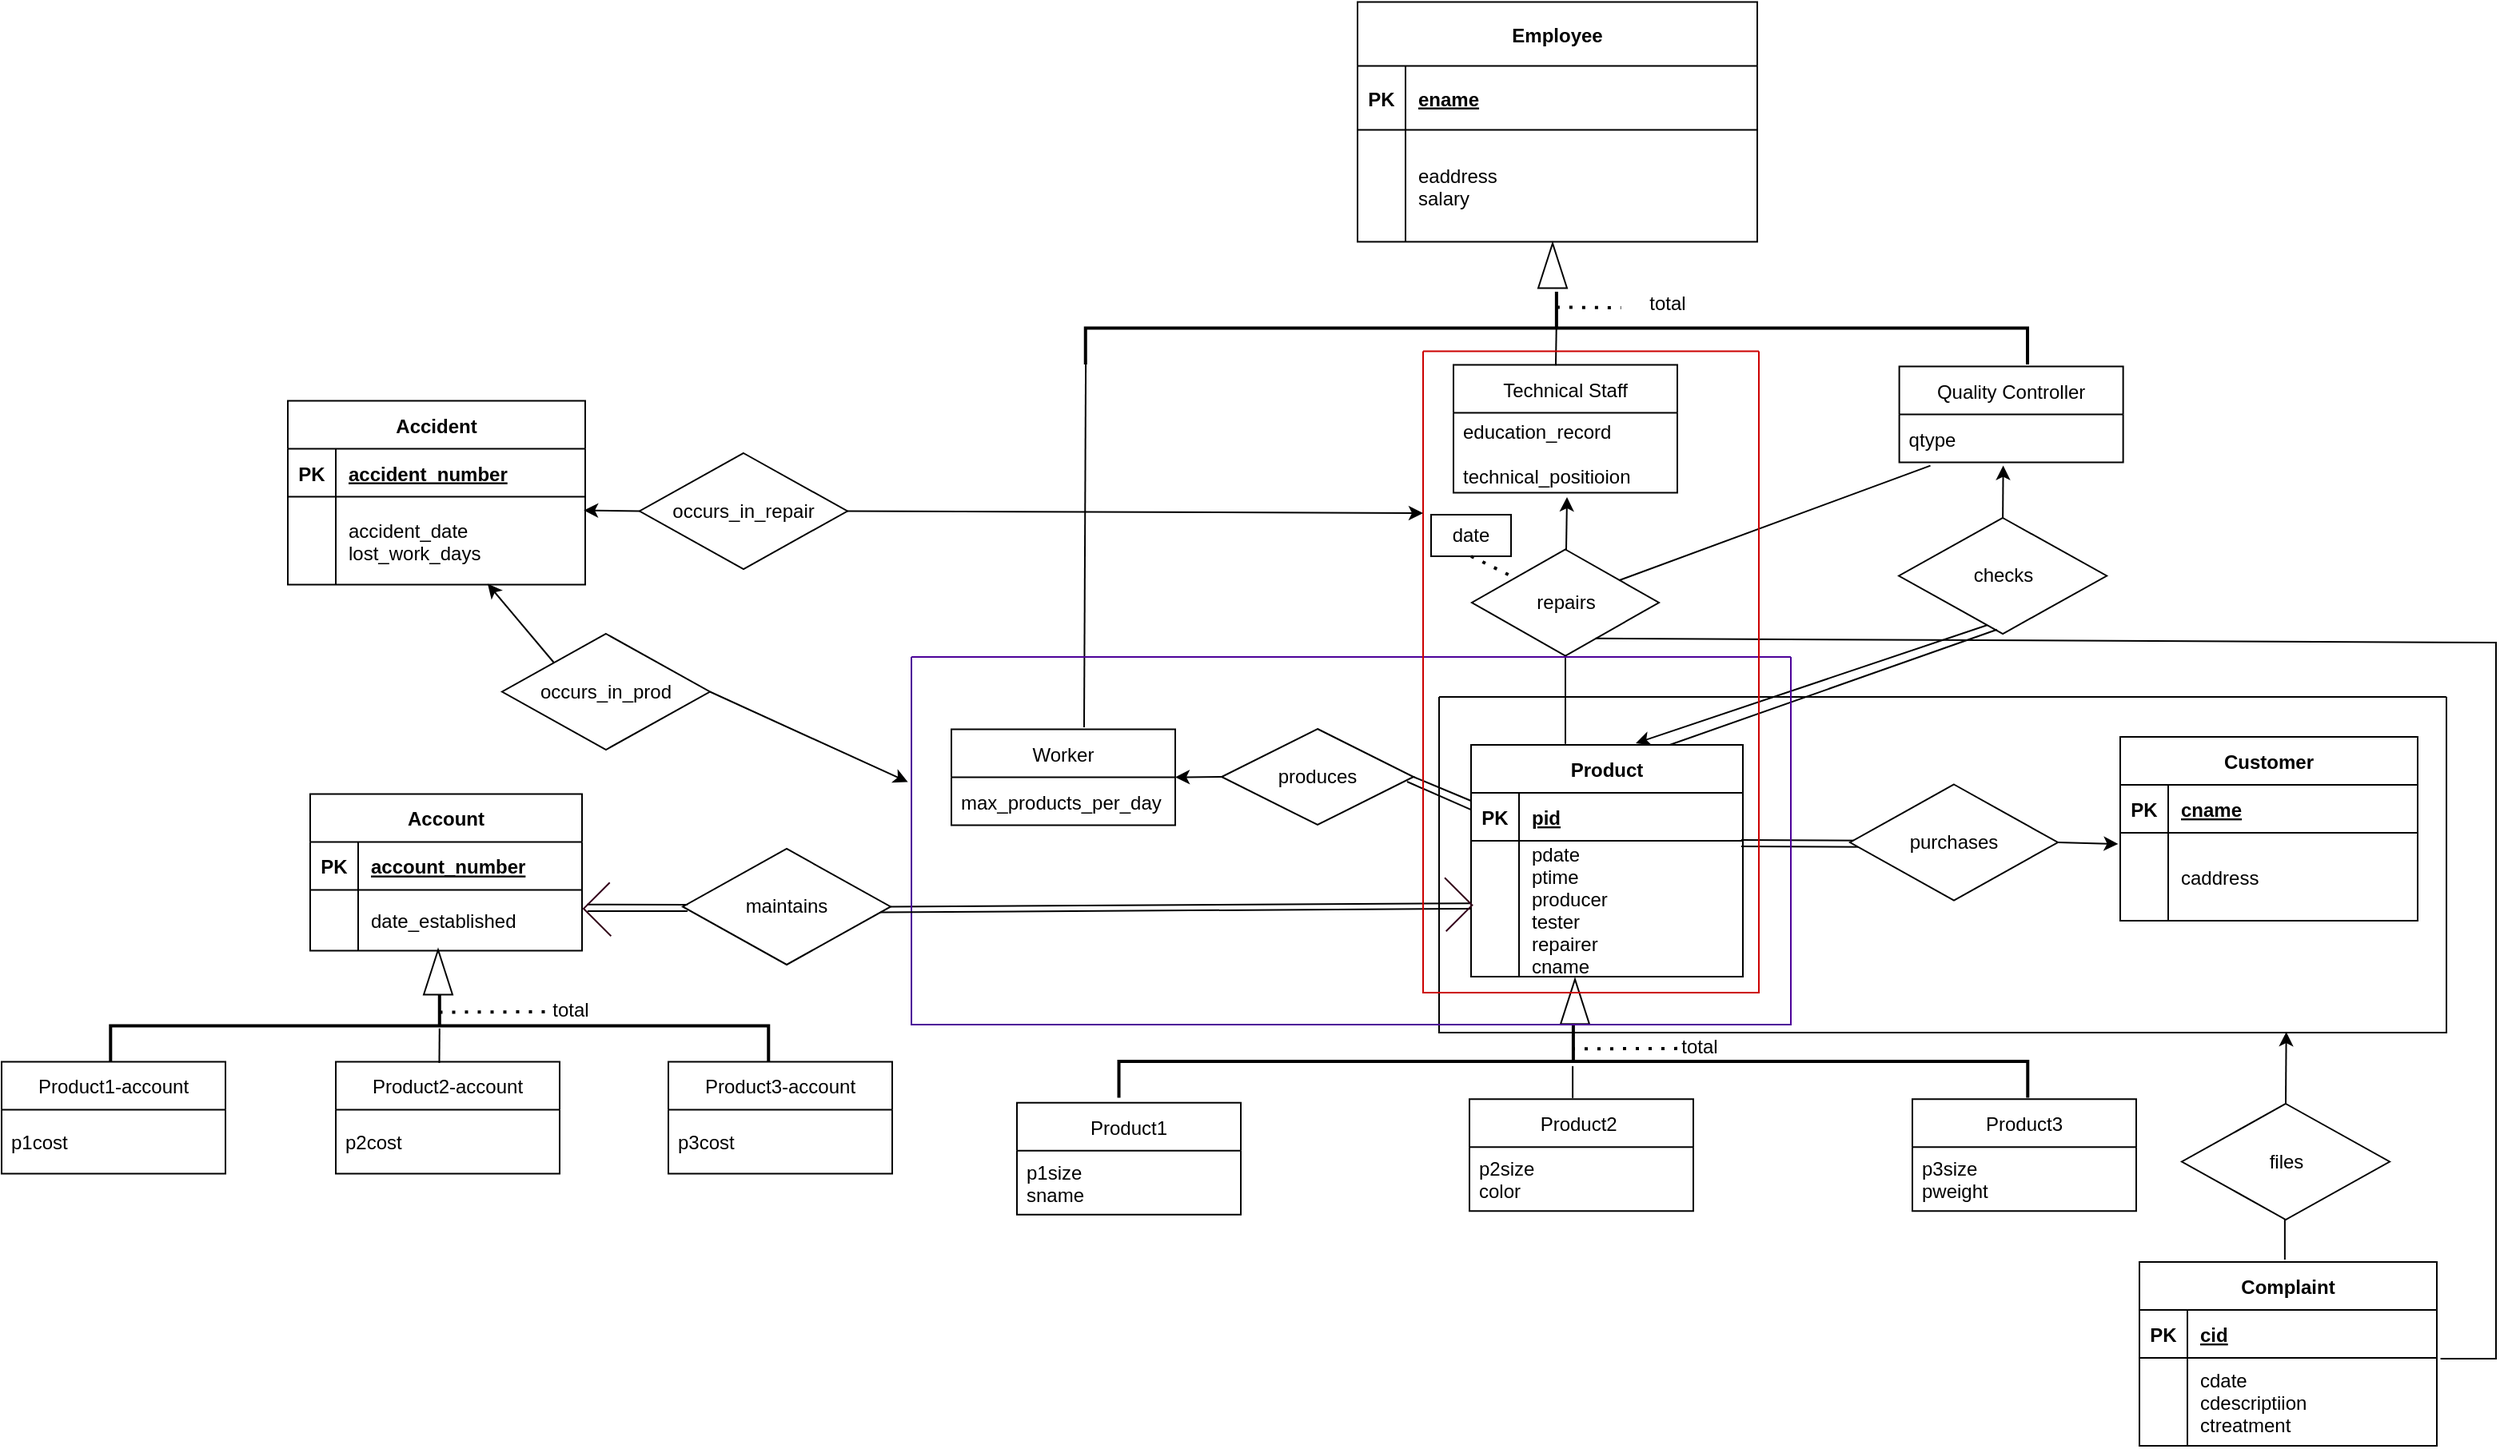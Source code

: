 <mxfile version="20.5.3" type="github">
  <diagram id="C5RBs43oDa-KdzZeNtuy" name="Page-1">
    <mxGraphModel dx="2212" dy="639" grid="1" gridSize="10" guides="1" tooltips="1" connect="1" arrows="1" fold="1" page="1" pageScale="1" pageWidth="827" pageHeight="1169" math="0" shadow="0">
      <root>
        <mxCell id="WIyWlLk6GJQsqaUBKTNV-0" />
        <mxCell id="WIyWlLk6GJQsqaUBKTNV-1" parent="WIyWlLk6GJQsqaUBKTNV-0" />
        <mxCell id="jRd905gV_513u5tSEe47-14" value="Employee" style="shape=table;startSize=40;container=1;collapsible=1;childLayout=tableLayout;fixedRows=1;rowLines=0;fontStyle=1;align=center;resizeLast=1;" parent="WIyWlLk6GJQsqaUBKTNV-1" vertex="1">
          <mxGeometry x="109" y="200.25" width="250" height="150" as="geometry" />
        </mxCell>
        <mxCell id="jRd905gV_513u5tSEe47-15" value="" style="shape=partialRectangle;collapsible=0;dropTarget=0;pointerEvents=0;fillColor=none;points=[[0,0.5],[1,0.5]];portConstraint=eastwest;top=0;left=0;right=0;bottom=1;" parent="jRd905gV_513u5tSEe47-14" vertex="1">
          <mxGeometry y="40" width="250" height="40" as="geometry" />
        </mxCell>
        <mxCell id="jRd905gV_513u5tSEe47-16" value="PK" style="shape=partialRectangle;overflow=hidden;connectable=0;fillColor=none;top=0;left=0;bottom=0;right=0;fontStyle=1;" parent="jRd905gV_513u5tSEe47-15" vertex="1">
          <mxGeometry width="30" height="40" as="geometry">
            <mxRectangle width="30" height="40" as="alternateBounds" />
          </mxGeometry>
        </mxCell>
        <mxCell id="jRd905gV_513u5tSEe47-17" value="ename" style="shape=partialRectangle;overflow=hidden;connectable=0;fillColor=none;top=0;left=0;bottom=0;right=0;align=left;spacingLeft=6;fontStyle=5;" parent="jRd905gV_513u5tSEe47-15" vertex="1">
          <mxGeometry x="30" width="220" height="40" as="geometry">
            <mxRectangle width="220" height="40" as="alternateBounds" />
          </mxGeometry>
        </mxCell>
        <mxCell id="jRd905gV_513u5tSEe47-18" value="" style="shape=partialRectangle;collapsible=0;dropTarget=0;pointerEvents=0;fillColor=none;points=[[0,0.5],[1,0.5]];portConstraint=eastwest;top=0;left=0;right=0;bottom=0;" parent="jRd905gV_513u5tSEe47-14" vertex="1">
          <mxGeometry y="80" width="250" height="70" as="geometry" />
        </mxCell>
        <mxCell id="jRd905gV_513u5tSEe47-19" value="" style="shape=partialRectangle;overflow=hidden;connectable=0;fillColor=none;top=0;left=0;bottom=0;right=0;" parent="jRd905gV_513u5tSEe47-18" vertex="1">
          <mxGeometry width="30" height="70" as="geometry">
            <mxRectangle width="30" height="70" as="alternateBounds" />
          </mxGeometry>
        </mxCell>
        <mxCell id="jRd905gV_513u5tSEe47-20" value="eaddress&#xa;salary" style="shape=partialRectangle;overflow=hidden;connectable=0;fillColor=none;top=0;left=0;bottom=0;right=0;align=left;spacingLeft=6;" parent="jRd905gV_513u5tSEe47-18" vertex="1">
          <mxGeometry x="30" width="220" height="70" as="geometry">
            <mxRectangle width="220" height="70" as="alternateBounds" />
          </mxGeometry>
        </mxCell>
        <mxCell id="jRd905gV_513u5tSEe47-21" value="Worker" style="swimlane;fontStyle=0;childLayout=stackLayout;horizontal=1;startSize=30;horizontalStack=0;resizeParent=1;resizeParentMax=0;resizeLast=0;collapsible=1;marginBottom=0;" parent="WIyWlLk6GJQsqaUBKTNV-1" vertex="1">
          <mxGeometry x="-145" y="655.25" width="140" height="60" as="geometry" />
        </mxCell>
        <mxCell id="jRd905gV_513u5tSEe47-22" value="max_products_per_day" style="text;strokeColor=none;fillColor=none;align=left;verticalAlign=middle;spacingLeft=4;spacingRight=4;overflow=hidden;points=[[0,0.5],[1,0.5]];portConstraint=eastwest;rotatable=0;" parent="jRd905gV_513u5tSEe47-21" vertex="1">
          <mxGeometry y="30" width="140" height="30" as="geometry" />
        </mxCell>
        <mxCell id="jRd905gV_513u5tSEe47-26" value="Quality Controller" style="swimlane;fontStyle=0;childLayout=stackLayout;horizontal=1;startSize=30;horizontalStack=0;resizeParent=1;resizeParentMax=0;resizeLast=0;collapsible=1;marginBottom=0;" parent="WIyWlLk6GJQsqaUBKTNV-1" vertex="1">
          <mxGeometry x="447.81" y="428.25" width="140" height="60" as="geometry" />
        </mxCell>
        <mxCell id="jRd905gV_513u5tSEe47-27" value="qtype" style="text;strokeColor=none;fillColor=none;align=left;verticalAlign=middle;spacingLeft=4;spacingRight=4;overflow=hidden;points=[[0,0.5],[1,0.5]];portConstraint=eastwest;rotatable=0;" parent="jRd905gV_513u5tSEe47-26" vertex="1">
          <mxGeometry y="30" width="140" height="30" as="geometry" />
        </mxCell>
        <mxCell id="jRd905gV_513u5tSEe47-29" value="Technical Staff" style="swimlane;fontStyle=0;childLayout=stackLayout;horizontal=1;startSize=30;horizontalStack=0;resizeParent=1;resizeParentMax=0;resizeLast=0;collapsible=1;marginBottom=0;" parent="WIyWlLk6GJQsqaUBKTNV-1" vertex="1">
          <mxGeometry x="169" y="427.25" width="140" height="80" as="geometry" />
        </mxCell>
        <mxCell id="jRd905gV_513u5tSEe47-30" value="education_record&#xa;    &#xa;technical_positioion" style="text;strokeColor=none;fillColor=none;align=left;verticalAlign=middle;spacingLeft=4;spacingRight=4;overflow=hidden;points=[[0,0.5],[1,0.5]];portConstraint=eastwest;rotatable=0;" parent="jRd905gV_513u5tSEe47-29" vertex="1">
          <mxGeometry y="30" width="140" height="50" as="geometry" />
        </mxCell>
        <mxCell id="jRd905gV_513u5tSEe47-31" value="" style="triangle;whiteSpace=wrap;html=1;rotation=-90;" parent="WIyWlLk6GJQsqaUBKTNV-1" vertex="1">
          <mxGeometry x="217" y="356.25" width="28" height="18" as="geometry" />
        </mxCell>
        <mxCell id="jRd905gV_513u5tSEe47-32" value="" style="strokeWidth=2;html=1;shape=mxgraph.flowchart.annotation_2;align=left;labelPosition=right;pointerEvents=1;rotation=90;" parent="WIyWlLk6GJQsqaUBKTNV-1" vertex="1">
          <mxGeometry x="210.69" y="109.68" width="45.5" height="589.13" as="geometry" />
        </mxCell>
        <mxCell id="jRd905gV_513u5tSEe47-48" value="produces" style="shape=rhombus;perimeter=rhombusPerimeter;whiteSpace=wrap;html=1;align=center;" parent="WIyWlLk6GJQsqaUBKTNV-1" vertex="1">
          <mxGeometry x="24" y="655" width="120" height="60" as="geometry" />
        </mxCell>
        <mxCell id="jRd905gV_513u5tSEe47-49" value="" style="endArrow=none;html=1;rounded=0;exitX=1;exitY=0.5;exitDx=0;exitDy=0;entryX=0;entryY=0.167;entryDx=0;entryDy=0;entryPerimeter=0;" parent="WIyWlLk6GJQsqaUBKTNV-1" source="jRd905gV_513u5tSEe47-48" target="jRd905gV_513u5tSEe47-1" edge="1">
          <mxGeometry relative="1" as="geometry">
            <mxPoint x="-60" y="590" as="sourcePoint" />
            <mxPoint x="180" y="700" as="targetPoint" />
          </mxGeometry>
        </mxCell>
        <mxCell id="jRd905gV_513u5tSEe47-50" value="checks" style="rhombus;whiteSpace=wrap;html=1;" parent="WIyWlLk6GJQsqaUBKTNV-1" vertex="1">
          <mxGeometry x="447.56" y="523" width="130" height="72.5" as="geometry" />
        </mxCell>
        <mxCell id="jRd905gV_513u5tSEe47-52" value="repairs" style="rhombus;whiteSpace=wrap;html=1;" parent="WIyWlLk6GJQsqaUBKTNV-1" vertex="1">
          <mxGeometry x="180.5" y="542.75" width="117" height="66.5" as="geometry" />
        </mxCell>
        <mxCell id="jRd905gV_513u5tSEe47-53" value="" style="endArrow=none;html=1;rounded=0;entryX=0.396;entryY=0.5;entryDx=0;entryDy=0;entryPerimeter=0;exitX=0.457;exitY=0.005;exitDx=0;exitDy=0;exitPerimeter=0;" parent="WIyWlLk6GJQsqaUBKTNV-1" source="jRd905gV_513u5tSEe47-29" target="jRd905gV_513u5tSEe47-32" edge="1">
          <mxGeometry width="50" height="50" relative="1" as="geometry">
            <mxPoint x="232" y="427.25" as="sourcePoint" />
            <mxPoint x="232" y="407.25" as="targetPoint" />
            <Array as="points" />
          </mxGeometry>
        </mxCell>
        <mxCell id="jRd905gV_513u5tSEe47-55" value="" style="endArrow=none;html=1;rounded=0;exitX=0.5;exitY=1;exitDx=0;exitDy=0;entryX=0.347;entryY=-0.004;entryDx=0;entryDy=0;entryPerimeter=0;" parent="WIyWlLk6GJQsqaUBKTNV-1" source="jRd905gV_513u5tSEe47-52" target="jRd905gV_513u5tSEe47-0" edge="1">
          <mxGeometry relative="1" as="geometry">
            <mxPoint x="478" y="586" as="sourcePoint" />
            <mxPoint x="686" y="652" as="targetPoint" />
          </mxGeometry>
        </mxCell>
        <mxCell id="jRd905gV_513u5tSEe47-93" value="Account" style="shape=table;startSize=30;container=1;collapsible=1;childLayout=tableLayout;fixedRows=1;rowLines=0;fontStyle=1;align=center;resizeLast=1;" parent="WIyWlLk6GJQsqaUBKTNV-1" vertex="1">
          <mxGeometry x="-546" y="695.74" width="170" height="98" as="geometry" />
        </mxCell>
        <mxCell id="jRd905gV_513u5tSEe47-94" value="" style="shape=partialRectangle;collapsible=0;dropTarget=0;pointerEvents=0;fillColor=none;points=[[0,0.5],[1,0.5]];portConstraint=eastwest;top=0;left=0;right=0;bottom=1;" parent="jRd905gV_513u5tSEe47-93" vertex="1">
          <mxGeometry y="30" width="170" height="30" as="geometry" />
        </mxCell>
        <mxCell id="jRd905gV_513u5tSEe47-95" value="PK" style="shape=partialRectangle;overflow=hidden;connectable=0;fillColor=none;top=0;left=0;bottom=0;right=0;fontStyle=1;" parent="jRd905gV_513u5tSEe47-94" vertex="1">
          <mxGeometry width="30" height="30" as="geometry">
            <mxRectangle width="30" height="30" as="alternateBounds" />
          </mxGeometry>
        </mxCell>
        <mxCell id="jRd905gV_513u5tSEe47-96" value="account_number" style="shape=partialRectangle;overflow=hidden;connectable=0;fillColor=none;top=0;left=0;bottom=0;right=0;align=left;spacingLeft=6;fontStyle=5;" parent="jRd905gV_513u5tSEe47-94" vertex="1">
          <mxGeometry x="30" width="140" height="30" as="geometry">
            <mxRectangle width="140" height="30" as="alternateBounds" />
          </mxGeometry>
        </mxCell>
        <mxCell id="jRd905gV_513u5tSEe47-97" value="" style="shape=partialRectangle;collapsible=0;dropTarget=0;pointerEvents=0;fillColor=none;points=[[0,0.5],[1,0.5]];portConstraint=eastwest;top=0;left=0;right=0;bottom=0;" parent="jRd905gV_513u5tSEe47-93" vertex="1">
          <mxGeometry y="60" width="170" height="38" as="geometry" />
        </mxCell>
        <mxCell id="jRd905gV_513u5tSEe47-98" value="" style="shape=partialRectangle;overflow=hidden;connectable=0;fillColor=none;top=0;left=0;bottom=0;right=0;" parent="jRd905gV_513u5tSEe47-97" vertex="1">
          <mxGeometry width="30" height="38" as="geometry">
            <mxRectangle width="30" height="38" as="alternateBounds" />
          </mxGeometry>
        </mxCell>
        <mxCell id="jRd905gV_513u5tSEe47-99" value="date_established" style="shape=partialRectangle;overflow=hidden;connectable=0;fillColor=none;top=0;left=0;bottom=0;right=0;align=left;spacingLeft=6;" parent="jRd905gV_513u5tSEe47-97" vertex="1">
          <mxGeometry x="30" width="140" height="38" as="geometry">
            <mxRectangle width="140" height="38" as="alternateBounds" />
          </mxGeometry>
        </mxCell>
        <mxCell id="jRd905gV_513u5tSEe47-100" value="Product3-account" style="swimlane;fontStyle=0;childLayout=stackLayout;horizontal=1;startSize=30;horizontalStack=0;resizeParent=1;resizeParentMax=0;resizeLast=0;collapsible=1;marginBottom=0;" parent="WIyWlLk6GJQsqaUBKTNV-1" vertex="1">
          <mxGeometry x="-322" y="863.24" width="140" height="70" as="geometry" />
        </mxCell>
        <mxCell id="jRd905gV_513u5tSEe47-101" value="p3cost" style="text;strokeColor=none;fillColor=none;align=left;verticalAlign=middle;spacingLeft=4;spacingRight=4;overflow=hidden;points=[[0,0.5],[1,0.5]];portConstraint=eastwest;rotatable=0;" parent="jRd905gV_513u5tSEe47-100" vertex="1">
          <mxGeometry y="30" width="140" height="40" as="geometry" />
        </mxCell>
        <mxCell id="jRd905gV_513u5tSEe47-102" value="Product2-account" style="swimlane;fontStyle=0;childLayout=stackLayout;horizontal=1;startSize=30;horizontalStack=0;resizeParent=1;resizeParentMax=0;resizeLast=0;collapsible=1;marginBottom=0;" parent="WIyWlLk6GJQsqaUBKTNV-1" vertex="1">
          <mxGeometry x="-530" y="863.24" width="140" height="70" as="geometry" />
        </mxCell>
        <mxCell id="jRd905gV_513u5tSEe47-103" value="p2cost" style="text;strokeColor=none;fillColor=none;align=left;verticalAlign=middle;spacingLeft=4;spacingRight=4;overflow=hidden;points=[[0,0.5],[1,0.5]];portConstraint=eastwest;rotatable=0;" parent="jRd905gV_513u5tSEe47-102" vertex="1">
          <mxGeometry y="30" width="140" height="40" as="geometry" />
        </mxCell>
        <mxCell id="jRd905gV_513u5tSEe47-104" value="Product1-account" style="swimlane;fontStyle=0;childLayout=stackLayout;horizontal=1;startSize=30;horizontalStack=0;resizeParent=1;resizeParentMax=0;resizeLast=0;collapsible=1;marginBottom=0;" parent="WIyWlLk6GJQsqaUBKTNV-1" vertex="1">
          <mxGeometry x="-739" y="863.24" width="140" height="70" as="geometry" />
        </mxCell>
        <mxCell id="jRd905gV_513u5tSEe47-105" value="p1cost" style="text;strokeColor=none;fillColor=none;align=left;verticalAlign=middle;spacingLeft=4;spacingRight=4;overflow=hidden;points=[[0,0.5],[1,0.5]];portConstraint=eastwest;rotatable=0;" parent="jRd905gV_513u5tSEe47-104" vertex="1">
          <mxGeometry y="30" width="140" height="40" as="geometry" />
        </mxCell>
        <mxCell id="jRd905gV_513u5tSEe47-106" value="" style="strokeWidth=2;html=1;shape=mxgraph.flowchart.annotation_2;align=left;labelPosition=right;pointerEvents=1;rotation=90;" parent="WIyWlLk6GJQsqaUBKTNV-1" vertex="1">
          <mxGeometry x="-487.86" y="635" width="45.5" height="411.48" as="geometry" />
        </mxCell>
        <mxCell id="jRd905gV_513u5tSEe47-107" value="" style="triangle;whiteSpace=wrap;html=1;rotation=-90;" parent="WIyWlLk6GJQsqaUBKTNV-1" vertex="1">
          <mxGeometry x="-480" y="798.24" width="28" height="18" as="geometry" />
        </mxCell>
        <mxCell id="jRd905gV_513u5tSEe47-108" value="" style="endArrow=none;html=1;rounded=0;entryX=0.537;entryY=0.5;entryDx=0;entryDy=0;entryPerimeter=0;" parent="WIyWlLk6GJQsqaUBKTNV-1" edge="1" target="jRd905gV_513u5tSEe47-106">
          <mxGeometry width="50" height="50" relative="1" as="geometry">
            <mxPoint x="-465.26" y="864.0" as="sourcePoint" />
            <mxPoint x="-465.26" y="844.0" as="targetPoint" />
            <Array as="points" />
          </mxGeometry>
        </mxCell>
        <mxCell id="jRd905gV_513u5tSEe47-123" value="maintains" style="rhombus;whiteSpace=wrap;html=1;" parent="WIyWlLk6GJQsqaUBKTNV-1" vertex="1">
          <mxGeometry x="-313" y="729.99" width="130" height="72.5" as="geometry" />
        </mxCell>
        <mxCell id="jRd905gV_513u5tSEe47-124" value="" style="endArrow=none;html=1;rounded=0;exitX=0.145;exitY=-0.013;exitDx=0;exitDy=0;exitPerimeter=0;" parent="WIyWlLk6GJQsqaUBKTNV-1" edge="1" source="_SlhWXRHp0C14mSd60ej-30">
          <mxGeometry relative="1" as="geometry">
            <mxPoint x="-424" y="765.81" as="sourcePoint" />
            <mxPoint x="-310" y="765" as="targetPoint" />
          </mxGeometry>
        </mxCell>
        <mxCell id="jRd905gV_513u5tSEe47-126" value="" style="endArrow=none;html=1;rounded=0;exitX=1;exitY=0.5;exitDx=0;exitDy=0;entryX=-0.003;entryY=0.46;entryDx=0;entryDy=0;entryPerimeter=0;" parent="WIyWlLk6GJQsqaUBKTNV-1" source="jRd905gV_513u5tSEe47-123" edge="1" target="jRd905gV_513u5tSEe47-4">
          <mxGeometry relative="1" as="geometry">
            <mxPoint x="108" y="732.57" as="sourcePoint" />
            <mxPoint x="370" y="733" as="targetPoint" />
          </mxGeometry>
        </mxCell>
        <mxCell id="jRd905gV_513u5tSEe47-129" value="" style="endArrow=none;html=1;rounded=0;exitX=1;exitY=0.75;exitDx=0;exitDy=0;" parent="WIyWlLk6GJQsqaUBKTNV-1" edge="1">
          <mxGeometry relative="1" as="geometry">
            <mxPoint x="349" y="724.5" as="sourcePoint" />
            <mxPoint x="452" y="725" as="targetPoint" />
          </mxGeometry>
        </mxCell>
        <mxCell id="jRd905gV_513u5tSEe47-137" value="Complaint" style="shape=table;startSize=30;container=1;collapsible=1;childLayout=tableLayout;fixedRows=1;rowLines=0;fontStyle=1;align=center;resizeLast=1;" parent="WIyWlLk6GJQsqaUBKTNV-1" vertex="1">
          <mxGeometry x="598" y="988.5" width="186" height="115" as="geometry" />
        </mxCell>
        <mxCell id="jRd905gV_513u5tSEe47-138" value="" style="shape=partialRectangle;collapsible=0;dropTarget=0;pointerEvents=0;fillColor=none;points=[[0,0.5],[1,0.5]];portConstraint=eastwest;top=0;left=0;right=0;bottom=1;" parent="jRd905gV_513u5tSEe47-137" vertex="1">
          <mxGeometry y="30" width="186" height="30" as="geometry" />
        </mxCell>
        <mxCell id="jRd905gV_513u5tSEe47-139" value="PK" style="shape=partialRectangle;overflow=hidden;connectable=0;fillColor=none;top=0;left=0;bottom=0;right=0;fontStyle=1;" parent="jRd905gV_513u5tSEe47-138" vertex="1">
          <mxGeometry width="30" height="30" as="geometry">
            <mxRectangle width="30" height="30" as="alternateBounds" />
          </mxGeometry>
        </mxCell>
        <mxCell id="jRd905gV_513u5tSEe47-140" value="cid" style="shape=partialRectangle;overflow=hidden;connectable=0;fillColor=none;top=0;left=0;bottom=0;right=0;align=left;spacingLeft=6;fontStyle=5;" parent="jRd905gV_513u5tSEe47-138" vertex="1">
          <mxGeometry x="30" width="156" height="30" as="geometry">
            <mxRectangle width="156" height="30" as="alternateBounds" />
          </mxGeometry>
        </mxCell>
        <mxCell id="jRd905gV_513u5tSEe47-141" value="" style="shape=partialRectangle;collapsible=0;dropTarget=0;pointerEvents=0;fillColor=none;points=[[0,0.5],[1,0.5]];portConstraint=eastwest;top=0;left=0;right=0;bottom=0;" parent="jRd905gV_513u5tSEe47-137" vertex="1">
          <mxGeometry y="60" width="186" height="55" as="geometry" />
        </mxCell>
        <mxCell id="jRd905gV_513u5tSEe47-142" value="" style="shape=partialRectangle;overflow=hidden;connectable=0;fillColor=none;top=0;left=0;bottom=0;right=0;" parent="jRd905gV_513u5tSEe47-141" vertex="1">
          <mxGeometry width="30" height="55" as="geometry">
            <mxRectangle width="30" height="55" as="alternateBounds" />
          </mxGeometry>
        </mxCell>
        <mxCell id="jRd905gV_513u5tSEe47-143" value="cdate&#xa;cdescriptiion&#xa;ctreatment" style="shape=partialRectangle;overflow=hidden;connectable=0;fillColor=none;top=0;left=0;bottom=0;right=0;align=left;spacingLeft=6;" parent="jRd905gV_513u5tSEe47-141" vertex="1">
          <mxGeometry x="30" width="156" height="55" as="geometry">
            <mxRectangle width="156" height="55" as="alternateBounds" />
          </mxGeometry>
        </mxCell>
        <mxCell id="jRd905gV_513u5tSEe47-144" value="" style="endArrow=none;dashed=1;html=1;dashPattern=1 3;strokeWidth=2;rounded=0;exitX=0.214;exitY=0.5;exitDx=0;exitDy=0;exitPerimeter=0;entryX=0.013;entryY=0.575;entryDx=0;entryDy=0;entryPerimeter=0;" parent="WIyWlLk6GJQsqaUBKTNV-1" source="jRd905gV_513u5tSEe47-32" target="jRd905gV_513u5tSEe47-145" edge="1">
          <mxGeometry width="50" height="50" relative="1" as="geometry">
            <mxPoint x="470" y="450" as="sourcePoint" />
            <mxPoint x="300" y="393" as="targetPoint" />
          </mxGeometry>
        </mxCell>
        <mxCell id="jRd905gV_513u5tSEe47-145" value="total" style="text;html=1;strokeColor=none;fillColor=none;align=center;verticalAlign=middle;whiteSpace=wrap;rounded=0;" parent="WIyWlLk6GJQsqaUBKTNV-1" vertex="1">
          <mxGeometry x="273" y="374.25" width="60" height="30" as="geometry" />
        </mxCell>
        <mxCell id="jRd905gV_513u5tSEe47-148" value="" style="endArrow=none;dashed=1;html=1;dashPattern=1 3;strokeWidth=2;rounded=0;exitX=0.214;exitY=0.5;exitDx=0;exitDy=0;exitPerimeter=0;" parent="WIyWlLk6GJQsqaUBKTNV-1" edge="1">
          <mxGeometry width="50" height="50" relative="1" as="geometry">
            <mxPoint x="-465.25" y="832.227" as="sourcePoint" />
            <mxPoint x="-398" y="831.99" as="targetPoint" />
          </mxGeometry>
        </mxCell>
        <mxCell id="jRd905gV_513u5tSEe47-149" value="total" style="text;html=1;strokeColor=none;fillColor=none;align=center;verticalAlign=middle;whiteSpace=wrap;rounded=0;" parent="WIyWlLk6GJQsqaUBKTNV-1" vertex="1">
          <mxGeometry x="-413" y="816.24" width="60" height="30" as="geometry" />
        </mxCell>
        <mxCell id="jRd905gV_513u5tSEe47-152" value="Accident" style="shape=table;startSize=30;container=1;collapsible=1;childLayout=tableLayout;fixedRows=1;rowLines=0;fontStyle=1;align=center;resizeLast=1;" parent="WIyWlLk6GJQsqaUBKTNV-1" vertex="1">
          <mxGeometry x="-560" y="449.75" width="186" height="115" as="geometry" />
        </mxCell>
        <mxCell id="jRd905gV_513u5tSEe47-153" value="" style="shape=partialRectangle;collapsible=0;dropTarget=0;pointerEvents=0;fillColor=none;points=[[0,0.5],[1,0.5]];portConstraint=eastwest;top=0;left=0;right=0;bottom=1;" parent="jRd905gV_513u5tSEe47-152" vertex="1">
          <mxGeometry y="30" width="186" height="30" as="geometry" />
        </mxCell>
        <mxCell id="jRd905gV_513u5tSEe47-154" value="PK" style="shape=partialRectangle;overflow=hidden;connectable=0;fillColor=none;top=0;left=0;bottom=0;right=0;fontStyle=1;" parent="jRd905gV_513u5tSEe47-153" vertex="1">
          <mxGeometry width="30" height="30" as="geometry">
            <mxRectangle width="30" height="30" as="alternateBounds" />
          </mxGeometry>
        </mxCell>
        <mxCell id="jRd905gV_513u5tSEe47-155" value="accident_number" style="shape=partialRectangle;overflow=hidden;connectable=0;fillColor=none;top=0;left=0;bottom=0;right=0;align=left;spacingLeft=6;fontStyle=5;" parent="jRd905gV_513u5tSEe47-153" vertex="1">
          <mxGeometry x="30" width="156" height="30" as="geometry">
            <mxRectangle width="156" height="30" as="alternateBounds" />
          </mxGeometry>
        </mxCell>
        <mxCell id="jRd905gV_513u5tSEe47-156" value="" style="shape=partialRectangle;collapsible=0;dropTarget=0;pointerEvents=0;fillColor=none;points=[[0,0.5],[1,0.5]];portConstraint=eastwest;top=0;left=0;right=0;bottom=0;" parent="jRd905gV_513u5tSEe47-152" vertex="1">
          <mxGeometry y="60" width="186" height="55" as="geometry" />
        </mxCell>
        <mxCell id="jRd905gV_513u5tSEe47-157" value="" style="shape=partialRectangle;overflow=hidden;connectable=0;fillColor=none;top=0;left=0;bottom=0;right=0;" parent="jRd905gV_513u5tSEe47-156" vertex="1">
          <mxGeometry width="30" height="55" as="geometry">
            <mxRectangle width="30" height="55" as="alternateBounds" />
          </mxGeometry>
        </mxCell>
        <mxCell id="jRd905gV_513u5tSEe47-158" value="accident_date&#xa;lost_work_days" style="shape=partialRectangle;overflow=hidden;connectable=0;fillColor=none;top=0;left=0;bottom=0;right=0;align=left;spacingLeft=6;" parent="jRd905gV_513u5tSEe47-156" vertex="1">
          <mxGeometry x="30" width="156" height="55" as="geometry">
            <mxRectangle width="156" height="55" as="alternateBounds" />
          </mxGeometry>
        </mxCell>
        <mxCell id="jRd905gV_513u5tSEe47-159" value="" style="endArrow=none;dashed=1;html=1;dashPattern=1 3;strokeWidth=2;rounded=0;exitX=0.5;exitY=1;exitDx=0;exitDy=0;" parent="WIyWlLk6GJQsqaUBKTNV-1" source="jRd905gV_513u5tSEe47-160" target="jRd905gV_513u5tSEe47-52" edge="1">
          <mxGeometry width="50" height="50" relative="1" as="geometry">
            <mxPoint x="402" y="519.38" as="sourcePoint" />
            <mxPoint x="406" y="562" as="targetPoint" />
          </mxGeometry>
        </mxCell>
        <mxCell id="jRd905gV_513u5tSEe47-160" value="date" style="rounded=0;whiteSpace=wrap;html=1;fillColor=None" parent="WIyWlLk6GJQsqaUBKTNV-1" vertex="1">
          <mxGeometry x="155" y="521" width="50" height="26" as="geometry" />
        </mxCell>
        <mxCell id="jRd905gV_513u5tSEe47-168" value="files" style="rhombus;whiteSpace=wrap;html=1;" parent="WIyWlLk6GJQsqaUBKTNV-1" vertex="1">
          <mxGeometry x="624.5" y="889.5" width="130" height="72.5" as="geometry" />
        </mxCell>
        <mxCell id="jRd905gV_513u5tSEe47-170" value="" style="endArrow=none;html=1;rounded=0;" parent="WIyWlLk6GJQsqaUBKTNV-1" edge="1">
          <mxGeometry relative="1" as="geometry">
            <mxPoint x="688.94" y="987" as="sourcePoint" />
            <mxPoint x="688.94" y="962" as="targetPoint" />
          </mxGeometry>
        </mxCell>
        <mxCell id="jRd905gV_513u5tSEe47-173" value="" style="endArrow=none;html=1;rounded=0;exitX=0.139;exitY=1.069;exitDx=0;exitDy=0;exitPerimeter=0;entryX=0.786;entryY=0.291;entryDx=0;entryDy=0;entryPerimeter=0;" parent="WIyWlLk6GJQsqaUBKTNV-1" source="jRd905gV_513u5tSEe47-27" target="jRd905gV_513u5tSEe47-52" edge="1">
          <mxGeometry relative="1" as="geometry">
            <mxPoint x="387.81" y="459.25" as="sourcePoint" />
            <mxPoint x="316.151" y="569.949" as="targetPoint" />
          </mxGeometry>
        </mxCell>
        <mxCell id="jRd905gV_513u5tSEe47-174" value="" style="endArrow=none;html=1;rounded=0;entryX=0.652;entryY=0.822;entryDx=0;entryDy=0;exitX=1.007;exitY=-0.009;exitDx=0;exitDy=0;exitPerimeter=0;entryPerimeter=0;" parent="WIyWlLk6GJQsqaUBKTNV-1" edge="1">
          <mxGeometry relative="1" as="geometry">
            <mxPoint x="786.302" y="1049.005" as="sourcePoint" />
            <mxPoint x="257.784" y="598.413" as="targetPoint" />
            <Array as="points">
              <mxPoint x="821" y="1049" />
              <mxPoint x="821" y="601" />
            </Array>
          </mxGeometry>
        </mxCell>
        <mxCell id="jRd905gV_513u5tSEe47-176" value="" style="endArrow=classic;html=1;rounded=0;exitX=0.5;exitY=0;exitDx=0;exitDy=0;" parent="WIyWlLk6GJQsqaUBKTNV-1" source="jRd905gV_513u5tSEe47-50" edge="1">
          <mxGeometry width="50" height="50" relative="1" as="geometry">
            <mxPoint x="621.51" y="494.63" as="sourcePoint" />
            <mxPoint x="512.81" y="490.25" as="targetPoint" />
          </mxGeometry>
        </mxCell>
        <mxCell id="jRd905gV_513u5tSEe47-177" value="" style="endArrow=classic;html=1;rounded=0;entryX=1;entryY=0.5;entryDx=0;entryDy=0;exitX=0;exitY=0.5;exitDx=0;exitDy=0;" parent="WIyWlLk6GJQsqaUBKTNV-1" source="jRd905gV_513u5tSEe47-48" edge="1" target="jRd905gV_513u5tSEe47-21">
          <mxGeometry width="50" height="50" relative="1" as="geometry">
            <mxPoint x="20" y="680" as="sourcePoint" />
            <mxPoint x="-0.54" y="688.01" as="targetPoint" />
          </mxGeometry>
        </mxCell>
        <mxCell id="jRd905gV_513u5tSEe47-178" value="" style="endArrow=classic;html=1;rounded=0;" parent="WIyWlLk6GJQsqaUBKTNV-1" source="jRd905gV_513u5tSEe47-52" edge="1">
          <mxGeometry width="50" height="50" relative="1" as="geometry">
            <mxPoint x="244.75" y="544.75" as="sourcePoint" />
            <mxPoint x="240" y="510" as="targetPoint" />
          </mxGeometry>
        </mxCell>
        <mxCell id="jRd905gV_513u5tSEe47-179" value="" style="endArrow=classic;html=1;rounded=0;entryX=0.606;entryY=-0.007;entryDx=0;entryDy=0;entryPerimeter=0;exitX=0.424;exitY=0.926;exitDx=0;exitDy=0;exitPerimeter=0;" parent="WIyWlLk6GJQsqaUBKTNV-1" source="jRd905gV_513u5tSEe47-50" target="jRd905gV_513u5tSEe47-0" edge="1">
          <mxGeometry width="50" height="50" relative="1" as="geometry">
            <mxPoint x="470" y="590" as="sourcePoint" />
            <mxPoint x="679.73" y="637.813" as="targetPoint" />
          </mxGeometry>
        </mxCell>
        <mxCell id="jRd905gV_513u5tSEe47-191" value="occurs_in_prod" style="rhombus;whiteSpace=wrap;html=1;" parent="WIyWlLk6GJQsqaUBKTNV-1" vertex="1">
          <mxGeometry x="-426" y="595.5" width="130" height="72.5" as="geometry" />
        </mxCell>
        <mxCell id="_SlhWXRHp0C14mSd60ej-3" value="" style="endArrow=none;html=1;rounded=0;exitX=1;exitY=0.75;exitDx=0;exitDy=0;" edge="1" parent="WIyWlLk6GJQsqaUBKTNV-1">
          <mxGeometry relative="1" as="geometry">
            <mxPoint x="349" y="728.5" as="sourcePoint" />
            <mxPoint x="452" y="729" as="targetPoint" />
          </mxGeometry>
        </mxCell>
        <mxCell id="_SlhWXRHp0C14mSd60ej-5" value="" style="endArrow=none;html=1;rounded=0;exitX=0.472;exitY=0.964;exitDx=0;exitDy=0;exitPerimeter=0;" edge="1" parent="WIyWlLk6GJQsqaUBKTNV-1" source="jRd905gV_513u5tSEe47-50">
          <mxGeometry relative="1" as="geometry">
            <mxPoint x="474.84" y="594.253" as="sourcePoint" />
            <mxPoint x="290" y="670" as="targetPoint" />
          </mxGeometry>
        </mxCell>
        <mxCell id="_SlhWXRHp0C14mSd60ej-7" value="" style="endArrow=none;html=1;rounded=0;startArrow=none;exitX=0.027;exitY=0.119;exitDx=0;exitDy=0;exitPerimeter=0;" edge="1" parent="WIyWlLk6GJQsqaUBKTNV-1" source="_SlhWXRHp0C14mSd60ej-30">
          <mxGeometry relative="1" as="geometry">
            <mxPoint x="-376" y="769" as="sourcePoint" />
            <mxPoint x="-310" y="769" as="targetPoint" />
          </mxGeometry>
        </mxCell>
        <mxCell id="_SlhWXRHp0C14mSd60ej-12" value="" style="swimlane;startSize=0;" vertex="1" parent="WIyWlLk6GJQsqaUBKTNV-1">
          <mxGeometry x="160" y="635" width="630" height="210" as="geometry" />
        </mxCell>
        <mxCell id="jRd905gV_513u5tSEe47-89" value="" style="strokeWidth=2;html=1;shape=mxgraph.flowchart.annotation_2;align=left;labelPosition=right;pointerEvents=1;rotation=90;" parent="_SlhWXRHp0C14mSd60ej-12" vertex="1">
          <mxGeometry x="61.2" y="-56.25" width="45.5" height="568.38" as="geometry" />
        </mxCell>
        <mxCell id="jRd905gV_513u5tSEe47-7" value="Customer" style="shape=table;startSize=30;container=1;collapsible=1;childLayout=tableLayout;fixedRows=1;rowLines=0;fontStyle=1;align=center;resizeLast=1;" parent="_SlhWXRHp0C14mSd60ej-12" vertex="1">
          <mxGeometry x="426" y="25" width="186" height="115" as="geometry" />
        </mxCell>
        <mxCell id="jRd905gV_513u5tSEe47-8" value="" style="shape=partialRectangle;collapsible=0;dropTarget=0;pointerEvents=0;fillColor=none;points=[[0,0.5],[1,0.5]];portConstraint=eastwest;top=0;left=0;right=0;bottom=1;" parent="jRd905gV_513u5tSEe47-7" vertex="1">
          <mxGeometry y="30" width="186" height="30" as="geometry" />
        </mxCell>
        <mxCell id="jRd905gV_513u5tSEe47-9" value="PK" style="shape=partialRectangle;overflow=hidden;connectable=0;fillColor=none;top=0;left=0;bottom=0;right=0;fontStyle=1;" parent="jRd905gV_513u5tSEe47-8" vertex="1">
          <mxGeometry width="30" height="30" as="geometry">
            <mxRectangle width="30" height="30" as="alternateBounds" />
          </mxGeometry>
        </mxCell>
        <mxCell id="jRd905gV_513u5tSEe47-10" value="cname" style="shape=partialRectangle;overflow=hidden;connectable=0;fillColor=none;top=0;left=0;bottom=0;right=0;align=left;spacingLeft=6;fontStyle=5;" parent="jRd905gV_513u5tSEe47-8" vertex="1">
          <mxGeometry x="30" width="156" height="30" as="geometry">
            <mxRectangle width="156" height="30" as="alternateBounds" />
          </mxGeometry>
        </mxCell>
        <mxCell id="jRd905gV_513u5tSEe47-11" value="" style="shape=partialRectangle;collapsible=0;dropTarget=0;pointerEvents=0;fillColor=none;points=[[0,0.5],[1,0.5]];portConstraint=eastwest;top=0;left=0;right=0;bottom=0;" parent="jRd905gV_513u5tSEe47-7" vertex="1">
          <mxGeometry y="60" width="186" height="55" as="geometry" />
        </mxCell>
        <mxCell id="jRd905gV_513u5tSEe47-12" value="" style="shape=partialRectangle;overflow=hidden;connectable=0;fillColor=none;top=0;left=0;bottom=0;right=0;" parent="jRd905gV_513u5tSEe47-11" vertex="1">
          <mxGeometry width="30" height="55" as="geometry">
            <mxRectangle width="30" height="55" as="alternateBounds" />
          </mxGeometry>
        </mxCell>
        <mxCell id="jRd905gV_513u5tSEe47-13" value="caddress" style="shape=partialRectangle;overflow=hidden;connectable=0;fillColor=none;top=0;left=0;bottom=0;right=0;align=left;spacingLeft=6;" parent="jRd905gV_513u5tSEe47-11" vertex="1">
          <mxGeometry x="30" width="156" height="55" as="geometry">
            <mxRectangle width="156" height="55" as="alternateBounds" />
          </mxGeometry>
        </mxCell>
        <mxCell id="jRd905gV_513u5tSEe47-128" value="purchases" style="rhombus;whiteSpace=wrap;html=1;" parent="_SlhWXRHp0C14mSd60ej-12" vertex="1">
          <mxGeometry x="257" y="54.75" width="130" height="72.5" as="geometry" />
        </mxCell>
        <mxCell id="jRd905gV_513u5tSEe47-180" value="" style="endArrow=classic;html=1;rounded=0;entryX=-0.007;entryY=0.127;entryDx=0;entryDy=0;entryPerimeter=0;exitX=1;exitY=0.5;exitDx=0;exitDy=0;" parent="_SlhWXRHp0C14mSd60ej-12" target="jRd905gV_513u5tSEe47-11" edge="1" source="jRd905gV_513u5tSEe47-128">
          <mxGeometry width="50" height="50" relative="1" as="geometry">
            <mxPoint x="92" y="381.25" as="sourcePoint" />
            <mxPoint x="142" y="331.25" as="targetPoint" />
          </mxGeometry>
        </mxCell>
        <mxCell id="jRd905gV_513u5tSEe47-0" value="Product" style="shape=table;startSize=30;container=1;collapsible=1;childLayout=tableLayout;fixedRows=1;rowLines=0;fontStyle=1;align=center;resizeLast=1;" parent="_SlhWXRHp0C14mSd60ej-12" vertex="1">
          <mxGeometry x="20" y="30" width="170" height="145" as="geometry" />
        </mxCell>
        <mxCell id="jRd905gV_513u5tSEe47-1" value="" style="shape=partialRectangle;collapsible=0;dropTarget=0;pointerEvents=0;fillColor=none;points=[[0,0.5],[1,0.5]];portConstraint=eastwest;top=0;left=0;right=0;bottom=1;" parent="jRd905gV_513u5tSEe47-0" vertex="1">
          <mxGeometry y="30" width="170" height="30" as="geometry" />
        </mxCell>
        <mxCell id="jRd905gV_513u5tSEe47-2" value="PK" style="shape=partialRectangle;overflow=hidden;connectable=0;fillColor=none;top=0;left=0;bottom=0;right=0;fontStyle=1;" parent="jRd905gV_513u5tSEe47-1" vertex="1">
          <mxGeometry width="30" height="30" as="geometry">
            <mxRectangle width="30" height="30" as="alternateBounds" />
          </mxGeometry>
        </mxCell>
        <mxCell id="jRd905gV_513u5tSEe47-3" value="pid" style="shape=partialRectangle;overflow=hidden;connectable=0;fillColor=none;top=0;left=0;bottom=0;right=0;align=left;spacingLeft=6;fontStyle=5;" parent="jRd905gV_513u5tSEe47-1" vertex="1">
          <mxGeometry x="30" width="140" height="30" as="geometry">
            <mxRectangle width="140" height="30" as="alternateBounds" />
          </mxGeometry>
        </mxCell>
        <mxCell id="jRd905gV_513u5tSEe47-4" value="" style="shape=partialRectangle;collapsible=0;dropTarget=0;pointerEvents=0;fillColor=none;points=[[0,0.5],[1,0.5]];portConstraint=eastwest;top=0;left=0;right=0;bottom=0;" parent="jRd905gV_513u5tSEe47-0" vertex="1">
          <mxGeometry y="60" width="170" height="85" as="geometry" />
        </mxCell>
        <mxCell id="jRd905gV_513u5tSEe47-5" value="" style="shape=partialRectangle;overflow=hidden;connectable=0;fillColor=none;top=0;left=0;bottom=0;right=0;" parent="jRd905gV_513u5tSEe47-4" vertex="1">
          <mxGeometry width="30" height="85" as="geometry">
            <mxRectangle width="30" height="85" as="alternateBounds" />
          </mxGeometry>
        </mxCell>
        <mxCell id="jRd905gV_513u5tSEe47-6" value="pdate&#xa;ptime&#xa;producer&#xa;tester&#xa;repairer&#xa;cname" style="shape=partialRectangle;overflow=hidden;connectable=0;fillColor=none;top=0;left=0;bottom=0;right=0;align=left;spacingLeft=6;" parent="jRd905gV_513u5tSEe47-4" vertex="1">
          <mxGeometry x="30" width="140" height="85" as="geometry">
            <mxRectangle width="140" height="85" as="alternateBounds" />
          </mxGeometry>
        </mxCell>
        <mxCell id="jRd905gV_513u5tSEe47-90" value="" style="triangle;whiteSpace=wrap;html=1;rotation=-90;" parent="_SlhWXRHp0C14mSd60ej-12" vertex="1">
          <mxGeometry x="71" y="181.68" width="28" height="18" as="geometry" />
        </mxCell>
        <mxCell id="jRd905gV_513u5tSEe47-147" value="total" style="text;html=1;strokeColor=none;fillColor=none;align=center;verticalAlign=middle;whiteSpace=wrap;rounded=0;" parent="_SlhWXRHp0C14mSd60ej-12" vertex="1">
          <mxGeometry x="133" y="203.68" width="60" height="30" as="geometry" />
        </mxCell>
        <mxCell id="jRd905gV_513u5tSEe47-85" value="Product2 " style="swimlane;fontStyle=0;childLayout=stackLayout;horizontal=1;startSize=30;horizontalStack=0;resizeParent=1;resizeParentMax=0;resizeLast=0;collapsible=1;marginBottom=0;" parent="_SlhWXRHp0C14mSd60ej-12" vertex="1">
          <mxGeometry x="19" y="251.68" width="140" height="70" as="geometry" />
        </mxCell>
        <mxCell id="jRd905gV_513u5tSEe47-86" value="p2size&#xa;color" style="text;strokeColor=none;fillColor=none;align=left;verticalAlign=middle;spacingLeft=4;spacingRight=4;overflow=hidden;points=[[0,0.5],[1,0.5]];portConstraint=eastwest;rotatable=0;" parent="jRd905gV_513u5tSEe47-85" vertex="1">
          <mxGeometry y="30" width="140" height="40" as="geometry" />
        </mxCell>
        <mxCell id="jRd905gV_513u5tSEe47-92" value="" style="endArrow=none;html=1;rounded=0;" parent="jRd905gV_513u5tSEe47-85" edge="1">
          <mxGeometry width="50" height="50" relative="1" as="geometry">
            <mxPoint x="64.55" y="-0.75" as="sourcePoint" />
            <mxPoint x="64.55" y="-20.75" as="targetPoint" />
            <Array as="points" />
          </mxGeometry>
        </mxCell>
        <mxCell id="jRd905gV_513u5tSEe47-87" value="Product1" style="swimlane;fontStyle=0;childLayout=stackLayout;horizontal=1;startSize=30;horizontalStack=0;resizeParent=1;resizeParentMax=0;resizeLast=0;collapsible=1;marginBottom=0;" parent="_SlhWXRHp0C14mSd60ej-12" vertex="1">
          <mxGeometry x="-264" y="253.93" width="140" height="70" as="geometry" />
        </mxCell>
        <mxCell id="jRd905gV_513u5tSEe47-88" value="p1size &#xa;sname" style="text;strokeColor=none;fillColor=none;align=left;verticalAlign=middle;spacingLeft=4;spacingRight=4;overflow=hidden;points=[[0,0.5],[1,0.5]];portConstraint=eastwest;rotatable=0;" parent="jRd905gV_513u5tSEe47-87" vertex="1">
          <mxGeometry y="30" width="140" height="40" as="geometry" />
        </mxCell>
        <mxCell id="jRd905gV_513u5tSEe47-83" value="Product3" style="swimlane;fontStyle=0;childLayout=stackLayout;horizontal=1;startSize=30;horizontalStack=0;resizeParent=1;resizeParentMax=0;resizeLast=0;collapsible=1;marginBottom=0;" parent="_SlhWXRHp0C14mSd60ej-12" vertex="1">
          <mxGeometry x="296" y="251.68" width="140" height="70" as="geometry" />
        </mxCell>
        <mxCell id="jRd905gV_513u5tSEe47-84" value="p3size&#xa;pweight" style="text;strokeColor=none;fillColor=none;align=left;verticalAlign=middle;spacingLeft=4;spacingRight=4;overflow=hidden;points=[[0,0.5],[1,0.5]];portConstraint=eastwest;rotatable=0;" parent="jRd905gV_513u5tSEe47-83" vertex="1">
          <mxGeometry y="30" width="140" height="40" as="geometry" />
        </mxCell>
        <mxCell id="jRd905gV_513u5tSEe47-146" value="" style="endArrow=none;dashed=1;html=1;dashPattern=1 3;strokeWidth=2;rounded=0;exitX=0.214;exitY=0.5;exitDx=0;exitDy=0;exitPerimeter=0;" parent="_SlhWXRHp0C14mSd60ej-12" edge="1">
          <mxGeometry width="50" height="50" relative="1" as="geometry">
            <mxPoint x="83.0" y="220.167" as="sourcePoint" />
            <mxPoint x="150.25" y="219.93" as="targetPoint" />
          </mxGeometry>
        </mxCell>
        <mxCell id="_SlhWXRHp0C14mSd60ej-20" value="" style="endArrow=none;html=1;rounded=0;exitX=1;exitY=0.5;exitDx=0;exitDy=0;entryX=0;entryY=0.353;entryDx=0;entryDy=0;entryPerimeter=0;" edge="1" parent="WIyWlLk6GJQsqaUBKTNV-1" target="jRd905gV_513u5tSEe47-1">
          <mxGeometry relative="1" as="geometry">
            <mxPoint x="140" y="688" as="sourcePoint" />
            <mxPoint x="180" y="700" as="targetPoint" />
          </mxGeometry>
        </mxCell>
        <mxCell id="_SlhWXRHp0C14mSd60ej-21" value="" style="endArrow=none;html=1;rounded=0;entryX=0.846;entryY=0.998;entryDx=0;entryDy=0;entryPerimeter=0;" edge="1" parent="WIyWlLk6GJQsqaUBKTNV-1">
          <mxGeometry relative="1" as="geometry">
            <mxPoint x="-62" y="654" as="sourcePoint" />
            <mxPoint x="-60.947" y="423.988" as="targetPoint" />
          </mxGeometry>
        </mxCell>
        <mxCell id="_SlhWXRHp0C14mSd60ej-22" value="" style="swimlane;startSize=0;lineColor:red;strokeColor=#4C0099;" vertex="1" parent="WIyWlLk6GJQsqaUBKTNV-1">
          <mxGeometry x="-170" y="610" width="550" height="230" as="geometry" />
        </mxCell>
        <mxCell id="_SlhWXRHp0C14mSd60ej-33" value="" style="endArrow=none;html=1;rounded=0;exitX=1;exitY=0.5;exitDx=0;exitDy=0;entryX=0;entryY=0.5;entryDx=0;entryDy=0;" edge="1" parent="_SlhWXRHp0C14mSd60ej-22" target="jRd905gV_513u5tSEe47-4">
          <mxGeometry relative="1" as="geometry">
            <mxPoint x="-19.49" y="159.7" as="sourcePoint" />
            <mxPoint x="343" y="160.3" as="targetPoint" />
          </mxGeometry>
        </mxCell>
        <mxCell id="_SlhWXRHp0C14mSd60ej-25" value="" style="swimlane;startSize=0;strokeColor=#CC0000;" vertex="1" parent="WIyWlLk6GJQsqaUBKTNV-1">
          <mxGeometry x="150" y="418.75" width="210" height="401.25" as="geometry" />
        </mxCell>
        <mxCell id="_SlhWXRHp0C14mSd60ej-34" value="" style="shape=partialRectangle;whiteSpace=wrap;html=1;bottom=0;right=0;fillColor=none;strokeColor=#33001A;rotation=-225;" vertex="1" parent="_SlhWXRHp0C14mSd60ej-25">
          <mxGeometry x="3" y="334.23" width="22.59" height="23.77" as="geometry" />
        </mxCell>
        <mxCell id="_SlhWXRHp0C14mSd60ej-26" value="occurs_in_repair" style="rhombus;whiteSpace=wrap;html=1;" vertex="1" parent="WIyWlLk6GJQsqaUBKTNV-1">
          <mxGeometry x="-340" y="482.5" width="130" height="72.5" as="geometry" />
        </mxCell>
        <mxCell id="_SlhWXRHp0C14mSd60ej-30" value="" style="shape=partialRectangle;whiteSpace=wrap;html=1;bottom=0;right=0;fillColor=none;strokeColor=#33001A;rotation=-45;" vertex="1" parent="WIyWlLk6GJQsqaUBKTNV-1">
          <mxGeometry x="-369.89" y="755.98" width="22.59" height="23.77" as="geometry" />
        </mxCell>
        <mxCell id="_SlhWXRHp0C14mSd60ej-35" value="" style="endArrow=classic;html=1;rounded=0;entryX=0.672;entryY=0.991;entryDx=0;entryDy=0;entryPerimeter=0;exitX=0;exitY=0;exitDx=0;exitDy=0;" edge="1" parent="WIyWlLk6GJQsqaUBKTNV-1" source="jRd905gV_513u5tSEe47-191" target="jRd905gV_513u5tSEe47-156">
          <mxGeometry width="50" height="50" relative="1" as="geometry">
            <mxPoint x="-110" y="690" as="sourcePoint" />
            <mxPoint x="-60" y="640" as="targetPoint" />
          </mxGeometry>
        </mxCell>
        <mxCell id="_SlhWXRHp0C14mSd60ej-36" value="" style="endArrow=classic;html=1;rounded=0;exitX=1;exitY=0.5;exitDx=0;exitDy=0;entryX=-0.004;entryY=0.34;entryDx=0;entryDy=0;entryPerimeter=0;" edge="1" parent="WIyWlLk6GJQsqaUBKTNV-1" source="jRd905gV_513u5tSEe47-191" target="_SlhWXRHp0C14mSd60ej-22">
          <mxGeometry width="50" height="50" relative="1" as="geometry">
            <mxPoint x="-110" y="820" as="sourcePoint" />
            <mxPoint x="-60" y="770" as="targetPoint" />
          </mxGeometry>
        </mxCell>
        <mxCell id="_SlhWXRHp0C14mSd60ej-37" value="" style="endArrow=classic;html=1;rounded=0;entryX=0.995;entryY=0.155;entryDx=0;entryDy=0;entryPerimeter=0;exitX=0;exitY=0.5;exitDx=0;exitDy=0;" edge="1" parent="WIyWlLk6GJQsqaUBKTNV-1" source="_SlhWXRHp0C14mSd60ej-26" target="jRd905gV_513u5tSEe47-156">
          <mxGeometry width="50" height="50" relative="1" as="geometry">
            <mxPoint x="-330" y="530" as="sourcePoint" />
            <mxPoint x="-60" y="520" as="targetPoint" />
          </mxGeometry>
        </mxCell>
        <mxCell id="_SlhWXRHp0C14mSd60ej-38" value="" style="endArrow=classic;html=1;rounded=0;exitX=1;exitY=0.5;exitDx=0;exitDy=0;" edge="1" parent="WIyWlLk6GJQsqaUBKTNV-1" source="_SlhWXRHp0C14mSd60ej-26">
          <mxGeometry width="50" height="50" relative="1" as="geometry">
            <mxPoint x="-110" y="570" as="sourcePoint" />
            <mxPoint x="150" y="520" as="targetPoint" />
          </mxGeometry>
        </mxCell>
        <mxCell id="_SlhWXRHp0C14mSd60ej-39" value="" style="endArrow=classic;html=1;rounded=0;exitX=0.5;exitY=0;exitDx=0;exitDy=0;entryX=0.841;entryY=0.998;entryDx=0;entryDy=0;entryPerimeter=0;" edge="1" parent="WIyWlLk6GJQsqaUBKTNV-1" source="jRd905gV_513u5tSEe47-168" target="_SlhWXRHp0C14mSd60ej-12">
          <mxGeometry width="50" height="50" relative="1" as="geometry">
            <mxPoint x="120" y="680" as="sourcePoint" />
            <mxPoint x="690" y="850" as="targetPoint" />
          </mxGeometry>
        </mxCell>
      </root>
    </mxGraphModel>
  </diagram>
</mxfile>
